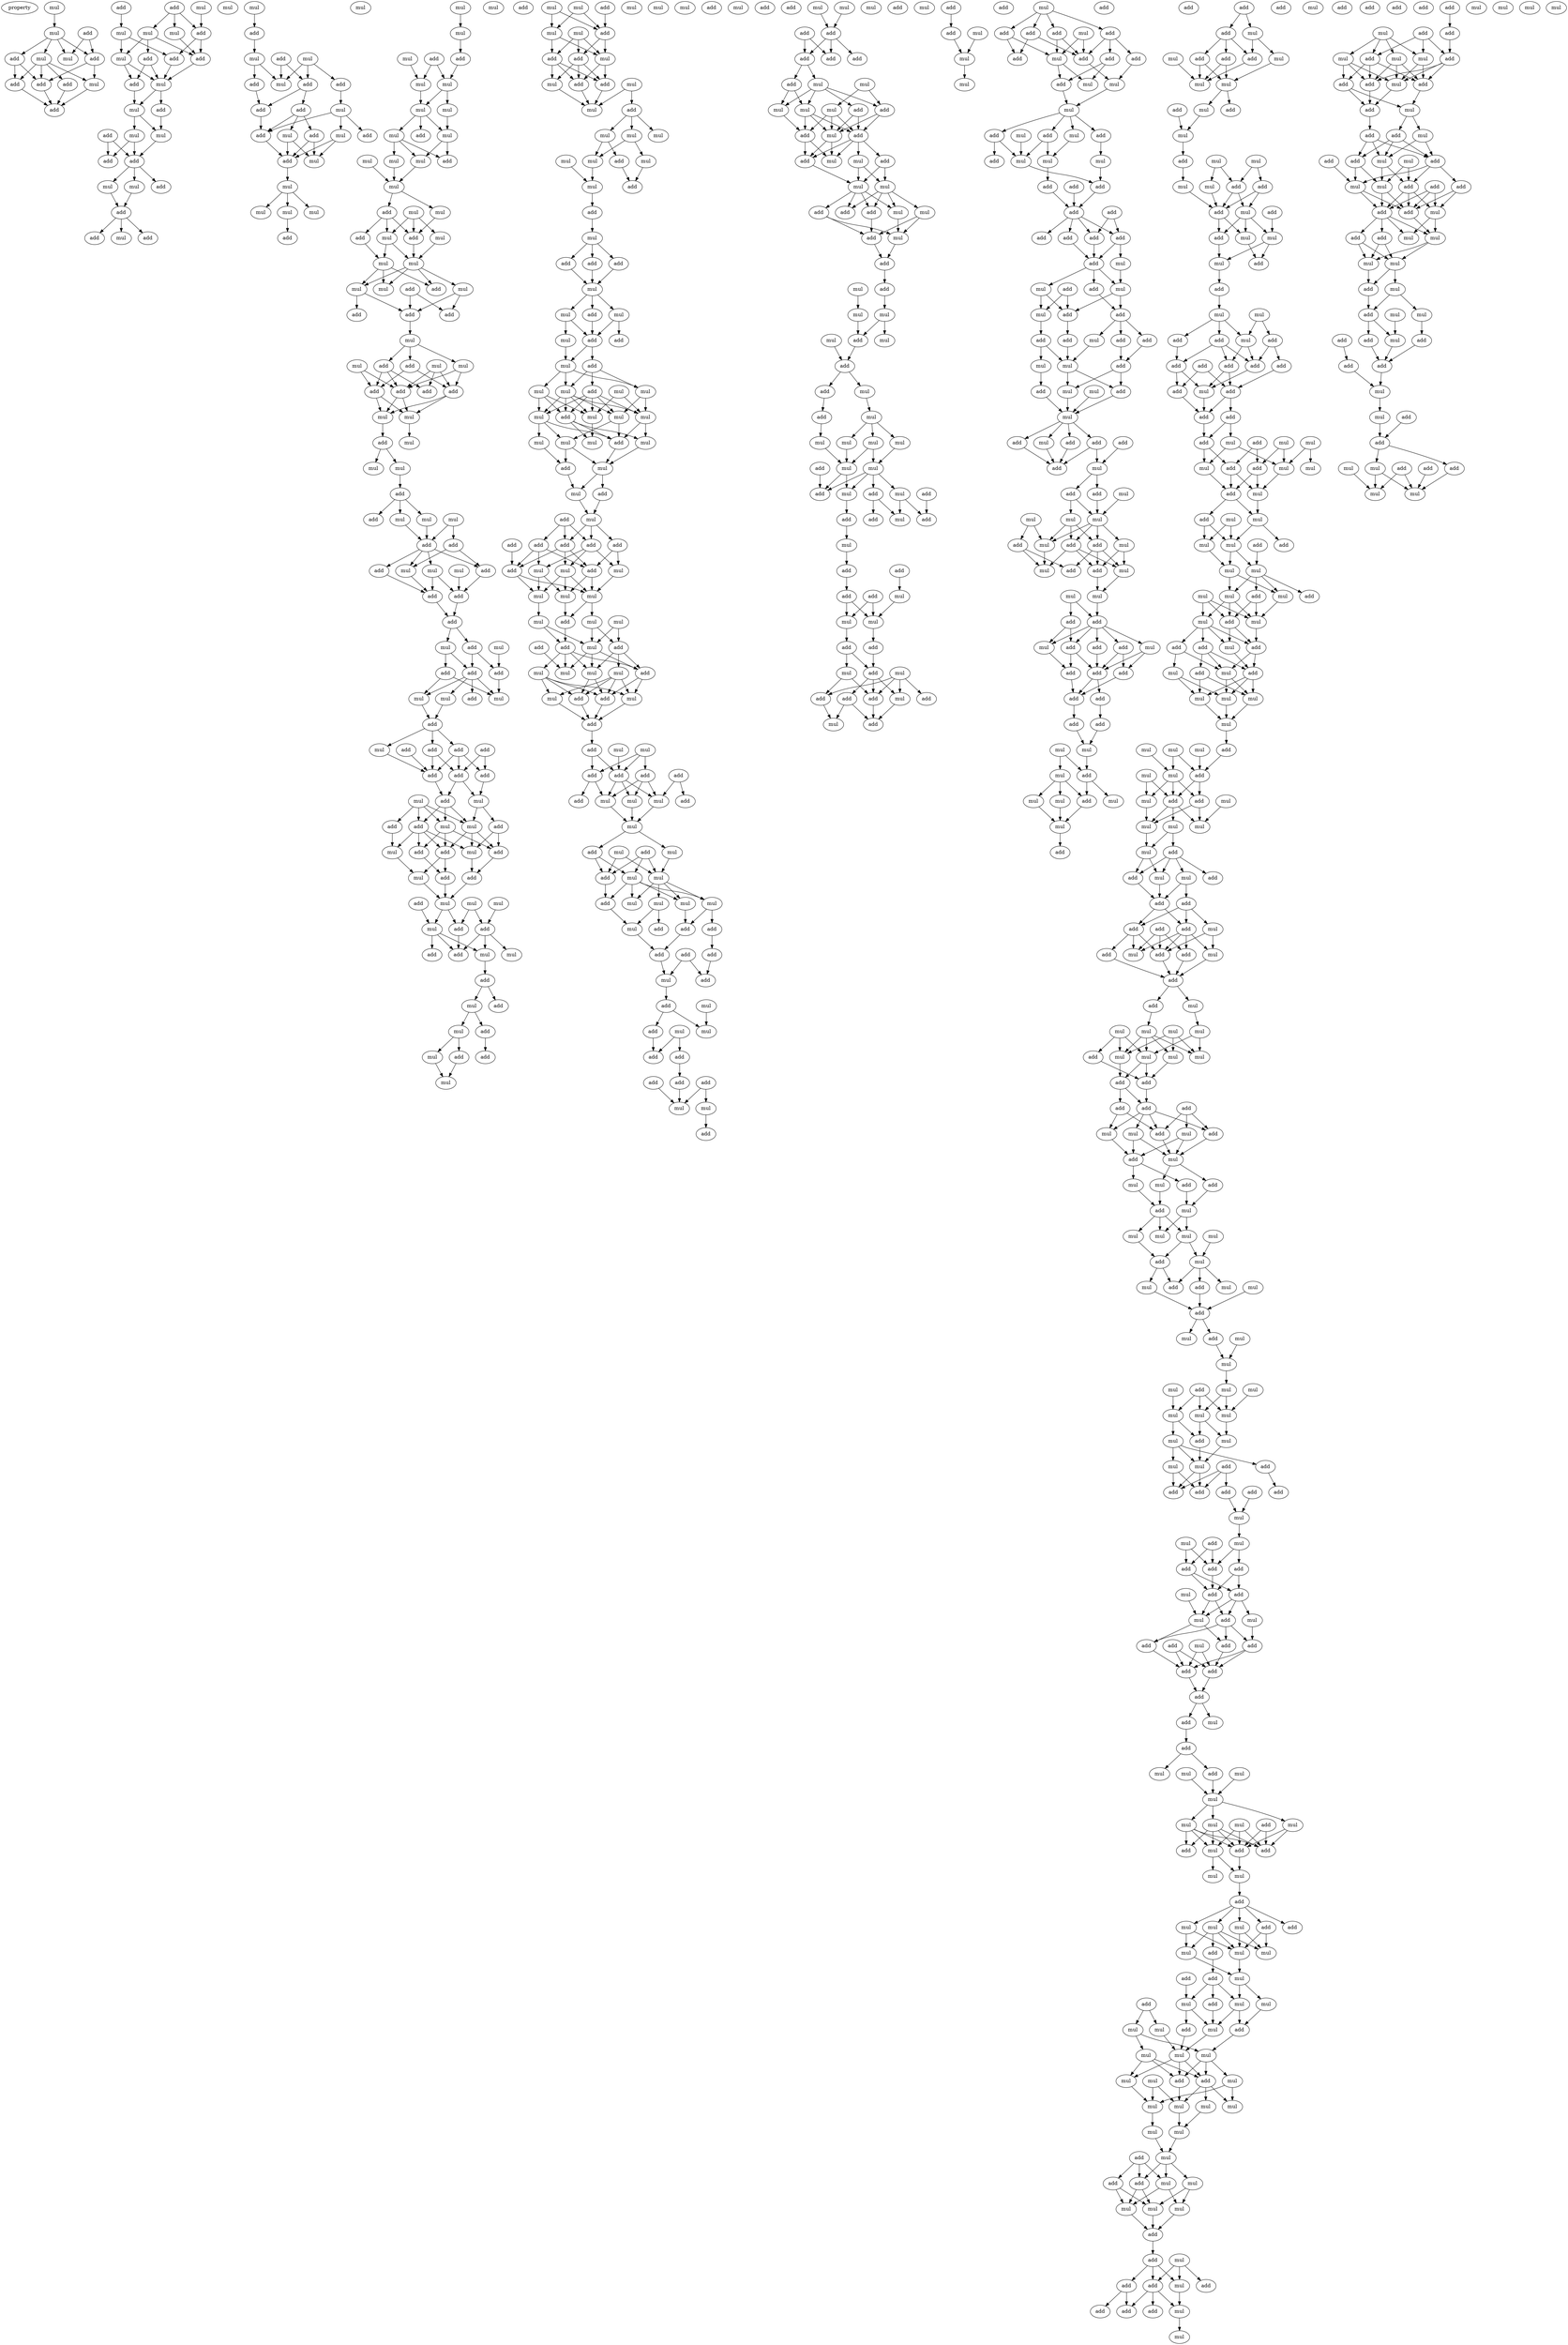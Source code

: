 digraph {
    node [fontcolor=black]
    property [mul=2,lf=1.0]
    0 [ label = mul ];
    1 [ label = mul ];
    2 [ label = add ];
    3 [ label = add ];
    4 [ label = mul ];
    5 [ label = mul ];
    6 [ label = add ];
    7 [ label = add ];
    8 [ label = mul ];
    9 [ label = add ];
    10 [ label = add ];
    11 [ label = add ];
    12 [ label = add ];
    13 [ label = mul ];
    14 [ label = add ];
    15 [ label = mul ];
    16 [ label = mul ];
    17 [ label = mul ];
    18 [ label = mul ];
    19 [ label = add ];
    20 [ label = mul ];
    21 [ label = add ];
    22 [ label = add ];
    23 [ label = add ];
    24 [ label = add ];
    25 [ label = mul ];
    26 [ label = mul ];
    27 [ label = add ];
    28 [ label = mul ];
    29 [ label = add ];
    30 [ label = mul ];
    31 [ label = add ];
    32 [ label = add ];
    33 [ label = mul ];
    34 [ label = mul ];
    35 [ label = add ];
    36 [ label = add ];
    37 [ label = add ];
    38 [ label = mul ];
    39 [ label = mul ];
    40 [ label = mul ];
    41 [ label = add ];
    42 [ label = add ];
    43 [ label = add ];
    44 [ label = mul ];
    45 [ label = mul ];
    46 [ label = add ];
    47 [ label = add ];
    48 [ label = mul ];
    49 [ label = add ];
    50 [ label = mul ];
    51 [ label = add ];
    52 [ label = add ];
    53 [ label = add ];
    54 [ label = mul ];
    55 [ label = add ];
    56 [ label = add ];
    57 [ label = mul ];
    58 [ label = mul ];
    59 [ label = add ];
    60 [ label = mul ];
    61 [ label = mul ];
    62 [ label = mul ];
    63 [ label = mul ];
    64 [ label = mul ];
    65 [ label = mul ];
    66 [ label = add ];
    67 [ label = add ];
    68 [ label = mul ];
    69 [ label = add ];
    70 [ label = mul ];
    71 [ label = mul ];
    72 [ label = mul ];
    73 [ label = mul ];
    74 [ label = mul ];
    75 [ label = mul ];
    76 [ label = add ];
    77 [ label = mul ];
    78 [ label = add ];
    79 [ label = mul ];
    80 [ label = mul ];
    81 [ label = mul ];
    82 [ label = mul ];
    83 [ label = mul ];
    84 [ label = mul ];
    85 [ label = add ];
    86 [ label = mul ];
    87 [ label = add ];
    88 [ label = add ];
    89 [ label = mul ];
    90 [ label = mul ];
    91 [ label = mul ];
    92 [ label = add ];
    93 [ label = add ];
    94 [ label = mul ];
    95 [ label = mul ];
    96 [ label = mul ];
    97 [ label = add ];
    98 [ label = add ];
    99 [ label = add ];
    100 [ label = mul ];
    101 [ label = mul ];
    102 [ label = add ];
    103 [ label = mul ];
    104 [ label = mul ];
    105 [ label = add ];
    106 [ label = add ];
    107 [ label = add ];
    108 [ label = add ];
    109 [ label = add ];
    110 [ label = mul ];
    111 [ label = mul ];
    112 [ label = add ];
    113 [ label = mul ];
    114 [ label = mul ];
    115 [ label = mul ];
    116 [ label = add ];
    117 [ label = add ];
    118 [ label = mul ];
    119 [ label = mul ];
    120 [ label = mul ];
    121 [ label = add ];
    122 [ label = add ];
    123 [ label = add ];
    124 [ label = add ];
    125 [ label = mul ];
    126 [ label = mul ];
    127 [ label = mul ];
    128 [ label = add ];
    129 [ label = add ];
    130 [ label = add ];
    131 [ label = mul ];
    132 [ label = mul ];
    133 [ label = add ];
    134 [ label = add ];
    135 [ label = add ];
    136 [ label = add ];
    137 [ label = add ];
    138 [ label = mul ];
    139 [ label = mul ];
    140 [ label = mul ];
    141 [ label = add ];
    142 [ label = add ];
    143 [ label = mul ];
    144 [ label = add ];
    145 [ label = add ];
    146 [ label = add ];
    147 [ label = add ];
    148 [ label = add ];
    149 [ label = add ];
    150 [ label = mul ];
    151 [ label = mul ];
    152 [ label = add ];
    153 [ label = mul ];
    154 [ label = add ];
    155 [ label = add ];
    156 [ label = add ];
    157 [ label = mul ];
    158 [ label = mul ];
    159 [ label = add ];
    160 [ label = add ];
    161 [ label = add ];
    162 [ label = mul ];
    163 [ label = mul ];
    164 [ label = add ];
    165 [ label = add ];
    166 [ label = add ];
    167 [ label = mul ];
    168 [ label = mul ];
    169 [ label = mul ];
    170 [ label = mul ];
    171 [ label = add ];
    172 [ label = add ];
    173 [ label = mul ];
    174 [ label = add ];
    175 [ label = mul ];
    176 [ label = add ];
    177 [ label = add ];
    178 [ label = mul ];
    179 [ label = add ];
    180 [ label = mul ];
    181 [ label = add ];
    182 [ label = add ];
    183 [ label = add ];
    184 [ label = mul ];
    185 [ label = add ];
    186 [ label = mul ];
    187 [ label = mul ];
    188 [ label = mul ];
    189 [ label = add ];
    190 [ label = mul ];
    191 [ label = add ];
    192 [ label = mul ];
    193 [ label = mul ];
    194 [ label = add ];
    195 [ label = add ];
    196 [ label = mul ];
    197 [ label = mul ];
    198 [ label = add ];
    199 [ label = add ];
    200 [ label = add ];
    201 [ label = mul ];
    202 [ label = mul ];
    203 [ label = mul ];
    204 [ label = mul ];
    205 [ label = mul ];
    206 [ label = mul ];
    207 [ label = add ];
    208 [ label = mul ];
    209 [ label = mul ];
    210 [ label = add ];
    211 [ label = mul ];
    212 [ label = add ];
    213 [ label = mul ];
    214 [ label = add ];
    215 [ label = add ];
    216 [ label = add ];
    217 [ label = mul ];
    218 [ label = add ];
    219 [ label = mul ];
    220 [ label = mul ];
    221 [ label = add ];
    222 [ label = mul ];
    223 [ label = add ];
    224 [ label = mul ];
    225 [ label = add ];
    226 [ label = mul ];
    227 [ label = add ];
    228 [ label = mul ];
    229 [ label = mul ];
    230 [ label = mul ];
    231 [ label = mul ];
    232 [ label = mul ];
    233 [ label = mul ];
    234 [ label = mul ];
    235 [ label = add ];
    236 [ label = mul ];
    237 [ label = mul ];
    238 [ label = mul ];
    239 [ label = add ];
    240 [ label = mul ];
    241 [ label = mul ];
    242 [ label = mul ];
    243 [ label = add ];
    244 [ label = add ];
    245 [ label = mul ];
    246 [ label = mul ];
    247 [ label = mul ];
    248 [ label = add ];
    249 [ label = add ];
    250 [ label = add ];
    251 [ label = add ];
    252 [ label = add ];
    253 [ label = add ];
    254 [ label = mul ];
    255 [ label = add ];
    256 [ label = mul ];
    257 [ label = add ];
    258 [ label = mul ];
    259 [ label = mul ];
    260 [ label = mul ];
    261 [ label = mul ];
    262 [ label = mul ];
    263 [ label = mul ];
    264 [ label = mul ];
    265 [ label = add ];
    266 [ label = add ];
    267 [ label = add ];
    268 [ label = mul ];
    269 [ label = add ];
    270 [ label = mul ];
    271 [ label = mul ];
    272 [ label = mul ];
    273 [ label = mul ];
    274 [ label = add ];
    275 [ label = add ];
    276 [ label = mul ];
    277 [ label = mul ];
    278 [ label = add ];
    279 [ label = add ];
    280 [ label = add ];
    281 [ label = mul ];
    282 [ label = add ];
    283 [ label = mul ];
    284 [ label = add ];
    285 [ label = add ];
    286 [ label = add ];
    287 [ label = add ];
    288 [ label = mul ];
    289 [ label = add ];
    290 [ label = add ];
    291 [ label = mul ];
    292 [ label = mul ];
    293 [ label = mul ];
    294 [ label = add ];
    295 [ label = mul ];
    296 [ label = add ];
    297 [ label = mul ];
    298 [ label = mul ];
    299 [ label = add ];
    300 [ label = mul ];
    301 [ label = mul ];
    302 [ label = mul ];
    303 [ label = mul ];
    304 [ label = add ];
    305 [ label = mul ];
    306 [ label = add ];
    307 [ label = add ];
    308 [ label = add ];
    309 [ label = mul ];
    310 [ label = add ];
    311 [ label = add ];
    312 [ label = add ];
    313 [ label = add ];
    314 [ label = mul ];
    315 [ label = add ];
    316 [ label = mul ];
    317 [ label = mul ];
    318 [ label = add ];
    319 [ label = add ];
    320 [ label = mul ];
    321 [ label = mul ];
    322 [ label = add ];
    323 [ label = add ];
    324 [ label = add ];
    325 [ label = add ];
    326 [ label = add ];
    327 [ label = mul ];
    328 [ label = mul ];
    329 [ label = add ];
    330 [ label = add ];
    331 [ label = mul ];
    332 [ label = mul ];
    333 [ label = add ];
    334 [ label = add ];
    335 [ label = add ];
    336 [ label = add ];
    337 [ label = add ];
    338 [ label = mul ];
    339 [ label = add ];
    340 [ label = mul ];
    341 [ label = mul ];
    342 [ label = add ];
    343 [ label = add ];
    344 [ label = mul ];
    345 [ label = mul ];
    346 [ label = add ];
    347 [ label = add ];
    348 [ label = mul ];
    349 [ label = mul ];
    350 [ label = add ];
    351 [ label = add ];
    352 [ label = mul ];
    353 [ label = mul ];
    354 [ label = mul ];
    355 [ label = add ];
    356 [ label = add ];
    357 [ label = mul ];
    358 [ label = add ];
    359 [ label = mul ];
    360 [ label = add ];
    361 [ label = mul ];
    362 [ label = add ];
    363 [ label = mul ];
    364 [ label = add ];
    365 [ label = mul ];
    366 [ label = mul ];
    367 [ label = mul ];
    368 [ label = add ];
    369 [ label = mul ];
    370 [ label = mul ];
    371 [ label = add ];
    372 [ label = mul ];
    373 [ label = add ];
    374 [ label = add ];
    375 [ label = mul ];
    376 [ label = add ];
    377 [ label = mul ];
    378 [ label = mul ];
    379 [ label = mul ];
    380 [ label = mul ];
    381 [ label = mul ];
    382 [ label = add ];
    383 [ label = mul ];
    384 [ label = add ];
    385 [ label = mul ];
    386 [ label = add ];
    387 [ label = mul ];
    388 [ label = add ];
    389 [ label = mul ];
    390 [ label = add ];
    391 [ label = add ];
    392 [ label = add ];
    393 [ label = mul ];
    394 [ label = add ];
    395 [ label = add ];
    396 [ label = add ];
    397 [ label = add ];
    398 [ label = mul ];
    399 [ label = mul ];
    400 [ label = mul ];
    401 [ label = mul ];
    402 [ label = add ];
    403 [ label = add ];
    404 [ label = mul ];
    405 [ label = mul ];
    406 [ label = add ];
    407 [ label = add ];
    408 [ label = mul ];
    409 [ label = add ];
    410 [ label = add ];
    411 [ label = add ];
    412 [ label = mul ];
    413 [ label = add ];
    414 [ label = add ];
    415 [ label = mul ];
    416 [ label = add ];
    417 [ label = add ];
    418 [ label = mul ];
    419 [ label = mul ];
    420 [ label = mul ];
    421 [ label = add ];
    422 [ label = add ];
    423 [ label = add ];
    424 [ label = add ];
    425 [ label = mul ];
    426 [ label = add ];
    427 [ label = add ];
    428 [ label = add ];
    429 [ label = mul ];
    430 [ label = add ];
    431 [ label = mul ];
    432 [ label = add ];
    433 [ label = mul ];
    434 [ label = mul ];
    435 [ label = mul ];
    436 [ label = add ];
    437 [ label = add ];
    438 [ label = mul ];
    439 [ label = add ];
    440 [ label = mul ];
    441 [ label = mul ];
    442 [ label = mul ];
    443 [ label = add ];
    444 [ label = add ];
    445 [ label = add ];
    446 [ label = add ];
    447 [ label = add ];
    448 [ label = add ];
    449 [ label = add ];
    450 [ label = add ];
    451 [ label = add ];
    452 [ label = add ];
    453 [ label = add ];
    454 [ label = add ];
    455 [ label = mul ];
    456 [ label = mul ];
    457 [ label = add ];
    458 [ label = mul ];
    459 [ label = add ];
    460 [ label = add ];
    461 [ label = add ];
    462 [ label = mul ];
    463 [ label = add ];
    464 [ label = mul ];
    465 [ label = add ];
    466 [ label = add ];
    467 [ label = add ];
    468 [ label = add ];
    469 [ label = mul ];
    470 [ label = mul ];
    471 [ label = add ];
    472 [ label = add ];
    473 [ label = mul ];
    474 [ label = mul ];
    475 [ label = mul ];
    476 [ label = add ];
    477 [ label = add ];
    478 [ label = mul ];
    479 [ label = add ];
    480 [ label = add ];
    481 [ label = add ];
    482 [ label = mul ];
    483 [ label = mul ];
    484 [ label = add ];
    485 [ label = add ];
    486 [ label = mul ];
    487 [ label = mul ];
    488 [ label = mul ];
    489 [ label = mul ];
    490 [ label = add ];
    491 [ label = add ];
    492 [ label = mul ];
    493 [ label = add ];
    494 [ label = add ];
    495 [ label = add ];
    496 [ label = mul ];
    497 [ label = mul ];
    498 [ label = mul ];
    499 [ label = mul ];
    500 [ label = add ];
    501 [ label = add ];
    502 [ label = mul ];
    503 [ label = add ];
    504 [ label = add ];
    505 [ label = add ];
    506 [ label = mul ];
    507 [ label = add ];
    508 [ label = add ];
    509 [ label = add ];
    510 [ label = add ];
    511 [ label = add ];
    512 [ label = add ];
    513 [ label = add ];
    514 [ label = add ];
    515 [ label = mul ];
    516 [ label = mul ];
    517 [ label = mul ];
    518 [ label = add ];
    519 [ label = add ];
    520 [ label = mul ];
    521 [ label = mul ];
    522 [ label = mul ];
    523 [ label = mul ];
    524 [ label = add ];
    525 [ label = add ];
    526 [ label = mul ];
    527 [ label = add ];
    528 [ label = add ];
    529 [ label = mul ];
    530 [ label = add ];
    531 [ label = add ];
    532 [ label = mul ];
    533 [ label = mul ];
    534 [ label = mul ];
    535 [ label = add ];
    536 [ label = add ];
    537 [ label = mul ];
    538 [ label = mul ];
    539 [ label = add ];
    540 [ label = mul ];
    541 [ label = mul ];
    542 [ label = mul ];
    543 [ label = mul ];
    544 [ label = add ];
    545 [ label = add ];
    546 [ label = add ];
    547 [ label = add ];
    548 [ label = mul ];
    549 [ label = mul ];
    550 [ label = mul ];
    551 [ label = add ];
    552 [ label = mul ];
    553 [ label = add ];
    554 [ label = add ];
    555 [ label = mul ];
    556 [ label = mul ];
    557 [ label = mul ];
    558 [ label = add ];
    559 [ label = add ];
    560 [ label = add ];
    561 [ label = add ];
    562 [ label = add ];
    563 [ label = add ];
    564 [ label = add ];
    565 [ label = add ];
    566 [ label = mul ];
    567 [ label = add ];
    568 [ label = add ];
    569 [ label = add ];
    570 [ label = add ];
    571 [ label = add ];
    572 [ label = mul ];
    573 [ label = mul ];
    574 [ label = mul ];
    575 [ label = add ];
    576 [ label = mul ];
    577 [ label = add ];
    578 [ label = mul ];
    579 [ label = mul ];
    580 [ label = add ];
    581 [ label = add ];
    582 [ label = mul ];
    583 [ label = mul ];
    584 [ label = add ];
    585 [ label = mul ];
    586 [ label = mul ];
    587 [ label = add ];
    588 [ label = mul ];
    589 [ label = add ];
    590 [ label = mul ];
    591 [ label = mul ];
    592 [ label = mul ];
    593 [ label = mul ];
    594 [ label = add ];
    595 [ label = mul ];
    596 [ label = add ];
    597 [ label = mul ];
    598 [ label = mul ];
    599 [ label = add ];
    600 [ label = add ];
    601 [ label = mul ];
    602 [ label = add ];
    603 [ label = add ];
    604 [ label = add ];
    605 [ label = mul ];
    606 [ label = mul ];
    607 [ label = add ];
    608 [ label = mul ];
    609 [ label = mul ];
    610 [ label = mul ];
    611 [ label = mul ];
    612 [ label = mul ];
    613 [ label = mul ];
    614 [ label = mul ];
    615 [ label = add ];
    616 [ label = mul ];
    617 [ label = add ];
    618 [ label = mul ];
    619 [ label = mul ];
    620 [ label = add ];
    621 [ label = mul ];
    622 [ label = add ];
    623 [ label = mul ];
    624 [ label = mul ];
    625 [ label = mul ];
    626 [ label = add ];
    627 [ label = mul ];
    628 [ label = add ];
    629 [ label = mul ];
    630 [ label = add ];
    631 [ label = add ];
    632 [ label = mul ];
    633 [ label = add ];
    634 [ label = add ];
    635 [ label = add ];
    636 [ label = add ];
    637 [ label = add ];
    638 [ label = mul ];
    639 [ label = add ];
    640 [ label = add ];
    641 [ label = mul ];
    642 [ label = mul ];
    643 [ label = add ];
    644 [ label = add ];
    645 [ label = add ];
    646 [ label = mul ];
    647 [ label = mul ];
    648 [ label = mul ];
    649 [ label = mul ];
    650 [ label = mul ];
    651 [ label = mul ];
    652 [ label = mul ];
    653 [ label = add ];
    654 [ label = mul ];
    655 [ label = mul ];
    656 [ label = add ];
    657 [ label = add ];
    658 [ label = add ];
    659 [ label = add ];
    660 [ label = add ];
    661 [ label = add ];
    662 [ label = mul ];
    663 [ label = add ];
    664 [ label = mul ];
    665 [ label = mul ];
    666 [ label = mul ];
    667 [ label = add ];
    668 [ label = add ];
    669 [ label = mul ];
    670 [ label = add ];
    671 [ label = mul ];
    672 [ label = mul ];
    673 [ label = add ];
    674 [ label = mul ];
    675 [ label = mul ];
    676 [ label = mul ];
    677 [ label = mul ];
    678 [ label = mul ];
    679 [ label = mul ];
    680 [ label = add ];
    681 [ label = mul ];
    682 [ label = mul ];
    683 [ label = mul ];
    684 [ label = add ];
    685 [ label = add ];
    686 [ label = add ];
    687 [ label = add ];
    688 [ label = add ];
    689 [ label = add ];
    690 [ label = mul ];
    691 [ label = mul ];
    692 [ label = mul ];
    693 [ label = mul ];
    694 [ label = mul ];
    695 [ label = add ];
    696 [ label = mul ];
    697 [ label = mul ];
    698 [ label = mul ];
    699 [ label = mul ];
    700 [ label = mul ];
    701 [ label = mul ];
    702 [ label = add ];
    703 [ label = mul ];
    704 [ label = mul ];
    705 [ label = add ];
    706 [ label = add ];
    707 [ label = add ];
    708 [ label = add ];
    709 [ label = add ];
    710 [ label = add ];
    711 [ label = add ];
    712 [ label = mul ];
    713 [ label = mul ];
    714 [ label = mul ];
    715 [ label = add ];
    716 [ label = add ];
    717 [ label = add ];
    718 [ label = add ];
    719 [ label = add ];
    720 [ label = add ];
    721 [ label = mul ];
    722 [ label = mul ];
    723 [ label = mul ];
    724 [ label = add ];
    725 [ label = add ];
    726 [ label = add ];
    727 [ label = mul ];
    728 [ label = add ];
    729 [ label = add ];
    730 [ label = add ];
    731 [ label = add ];
    732 [ label = add ];
    733 [ label = add ];
    734 [ label = mul ];
    735 [ label = add ];
    736 [ label = add ];
    737 [ label = mul ];
    738 [ label = mul ];
    739 [ label = mul ];
    740 [ label = add ];
    741 [ label = mul ];
    742 [ label = mul ];
    743 [ label = mul ];
    744 [ label = add ];
    745 [ label = mul ];
    746 [ label = mul ];
    747 [ label = add ];
    748 [ label = mul ];
    749 [ label = add ];
    750 [ label = add ];
    751 [ label = mul ];
    752 [ label = mul ];
    753 [ label = add ];
    754 [ label = mul ];
    755 [ label = add ];
    756 [ label = mul ];
    757 [ label = add ];
    758 [ label = mul ];
    759 [ label = add ];
    760 [ label = mul ];
    761 [ label = mul ];
    762 [ label = mul ];
    763 [ label = add ];
    764 [ label = add ];
    765 [ label = mul ];
    766 [ label = mul ];
    767 [ label = add ];
    768 [ label = mul ];
    769 [ label = add ];
    770 [ label = mul ];
    771 [ label = mul ];
    772 [ label = add ];
    773 [ label = mul ];
    774 [ label = mul ];
    775 [ label = add ];
    776 [ label = mul ];
    777 [ label = mul ];
    778 [ label = mul ];
    779 [ label = add ];
    780 [ label = mul ];
    781 [ label = mul ];
    782 [ label = mul ];
    783 [ label = add ];
    784 [ label = mul ];
    785 [ label = mul ];
    786 [ label = mul ];
    787 [ label = mul ];
    788 [ label = mul ];
    789 [ label = mul ];
    790 [ label = mul ];
    791 [ label = add ];
    792 [ label = mul ];
    793 [ label = mul ];
    794 [ label = add ];
    795 [ label = add ];
    796 [ label = mul ];
    797 [ label = mul ];
    798 [ label = mul ];
    799 [ label = add ];
    800 [ label = add ];
    801 [ label = mul ];
    802 [ label = mul ];
    803 [ label = add ];
    804 [ label = add ];
    805 [ label = add ];
    806 [ label = add ];
    807 [ label = add ];
    808 [ label = mul ];
    809 [ label = add ];
    810 [ label = add ];
    811 [ label = mul ];
    812 [ label = add ];
    813 [ label = add ];
    814 [ label = add ];
    815 [ label = mul ];
    816 [ label = mul ];
    817 [ label = add ];
    818 [ label = mul ];
    819 [ label = add ];
    820 [ label = mul ];
    821 [ label = mul ];
    822 [ label = add ];
    823 [ label = add ];
    824 [ label = add ];
    825 [ label = mul ];
    826 [ label = add ];
    827 [ label = add ];
    828 [ label = add ];
    829 [ label = mul ];
    830 [ label = add ];
    831 [ label = add ];
    832 [ label = mul ];
    833 [ label = add ];
    834 [ label = mul ];
    835 [ label = add ];
    836 [ label = add ];
    837 [ label = add ];
    838 [ label = mul ];
    839 [ label = mul ];
    840 [ label = add ];
    841 [ label = mul ];
    842 [ label = add ];
    843 [ label = mul ];
    844 [ label = add ];
    845 [ label = add ];
    846 [ label = mul ];
    847 [ label = mul ];
    848 [ label = mul ];
    849 [ label = mul ];
    850 [ label = add ];
    851 [ label = mul ];
    852 [ label = mul ];
    853 [ label = mul ];
    854 [ label = add ];
    855 [ label = mul ];
    856 [ label = add ];
    857 [ label = mul ];
    858 [ label = add ];
    859 [ label = add ];
    860 [ label = add ];
    861 [ label = add ];
    862 [ label = mul ];
    863 [ label = mul ];
    864 [ label = add ];
    865 [ label = mul ];
    866 [ label = add ];
    867 [ label = mul ];
    868 [ label = add ];
    869 [ label = add ];
    870 [ label = mul ];
    871 [ label = add ];
    872 [ label = mul ];
    873 [ label = mul ];
    874 [ label = mul ];
    0 -> 1 [ name = 0 ];
    1 -> 3 [ name = 1 ];
    1 -> 4 [ name = 2 ];
    1 -> 5 [ name = 3 ];
    1 -> 6 [ name = 4 ];
    2 -> 3 [ name = 5 ];
    2 -> 4 [ name = 6 ];
    3 -> 7 [ name = 7 ];
    3 -> 8 [ name = 8 ];
    5 -> 7 [ name = 9 ];
    5 -> 8 [ name = 10 ];
    5 -> 9 [ name = 11 ];
    5 -> 10 [ name = 12 ];
    6 -> 7 [ name = 13 ];
    6 -> 9 [ name = 14 ];
    7 -> 11 [ name = 15 ];
    8 -> 11 [ name = 16 ];
    9 -> 11 [ name = 17 ];
    10 -> 11 [ name = 18 ];
    12 -> 18 [ name = 19 ];
    13 -> 19 [ name = 20 ];
    14 -> 16 [ name = 21 ];
    14 -> 17 [ name = 22 ];
    14 -> 19 [ name = 23 ];
    16 -> 22 [ name = 24 ];
    17 -> 20 [ name = 25 ];
    17 -> 22 [ name = 26 ];
    17 -> 23 [ name = 27 ];
    18 -> 20 [ name = 28 ];
    18 -> 21 [ name = 29 ];
    19 -> 21 [ name = 30 ];
    19 -> 22 [ name = 31 ];
    20 -> 24 [ name = 32 ];
    20 -> 25 [ name = 33 ];
    21 -> 25 [ name = 34 ];
    22 -> 25 [ name = 35 ];
    23 -> 24 [ name = 36 ];
    23 -> 25 [ name = 37 ];
    24 -> 26 [ name = 38 ];
    25 -> 26 [ name = 39 ];
    25 -> 27 [ name = 40 ];
    26 -> 28 [ name = 41 ];
    26 -> 30 [ name = 42 ];
    27 -> 30 [ name = 43 ];
    28 -> 31 [ name = 44 ];
    28 -> 32 [ name = 45 ];
    29 -> 31 [ name = 46 ];
    29 -> 32 [ name = 47 ];
    30 -> 32 [ name = 48 ];
    32 -> 33 [ name = 49 ];
    32 -> 34 [ name = 50 ];
    32 -> 35 [ name = 51 ];
    33 -> 36 [ name = 52 ];
    34 -> 36 [ name = 53 ];
    36 -> 37 [ name = 54 ];
    36 -> 39 [ name = 55 ];
    36 -> 41 [ name = 56 ];
    38 -> 42 [ name = 57 ];
    42 -> 45 [ name = 58 ];
    43 -> 47 [ name = 59 ];
    43 -> 48 [ name = 60 ];
    44 -> 46 [ name = 61 ];
    44 -> 47 [ name = 62 ];
    44 -> 48 [ name = 63 ];
    45 -> 48 [ name = 64 ];
    45 -> 49 [ name = 65 ];
    46 -> 50 [ name = 66 ];
    47 -> 51 [ name = 67 ];
    47 -> 52 [ name = 68 ];
    49 -> 52 [ name = 69 ];
    50 -> 54 [ name = 70 ];
    50 -> 55 [ name = 71 ];
    50 -> 56 [ name = 72 ];
    51 -> 53 [ name = 73 ];
    51 -> 55 [ name = 74 ];
    51 -> 57 [ name = 75 ];
    52 -> 55 [ name = 76 ];
    53 -> 58 [ name = 77 ];
    53 -> 59 [ name = 78 ];
    54 -> 58 [ name = 79 ];
    54 -> 59 [ name = 80 ];
    55 -> 59 [ name = 81 ];
    57 -> 58 [ name = 82 ];
    57 -> 59 [ name = 83 ];
    59 -> 60 [ name = 84 ];
    60 -> 62 [ name = 85 ];
    60 -> 63 [ name = 86 ];
    60 -> 64 [ name = 87 ];
    61 -> 65 [ name = 88 ];
    63 -> 66 [ name = 89 ];
    65 -> 67 [ name = 90 ];
    67 -> 70 [ name = 91 ];
    68 -> 71 [ name = 92 ];
    69 -> 70 [ name = 93 ];
    69 -> 71 [ name = 94 ];
    70 -> 72 [ name = 95 ];
    70 -> 73 [ name = 96 ];
    71 -> 73 [ name = 97 ];
    72 -> 74 [ name = 98 ];
    73 -> 74 [ name = 99 ];
    73 -> 75 [ name = 100 ];
    73 -> 76 [ name = 101 ];
    74 -> 78 [ name = 102 ];
    74 -> 79 [ name = 103 ];
    75 -> 77 [ name = 104 ];
    75 -> 78 [ name = 105 ];
    75 -> 79 [ name = 106 ];
    77 -> 82 [ name = 107 ];
    79 -> 82 [ name = 108 ];
    81 -> 82 [ name = 109 ];
    82 -> 84 [ name = 110 ];
    82 -> 85 [ name = 111 ];
    83 -> 86 [ name = 112 ];
    83 -> 88 [ name = 113 ];
    83 -> 89 [ name = 114 ];
    84 -> 88 [ name = 115 ];
    85 -> 86 [ name = 116 ];
    85 -> 87 [ name = 117 ];
    85 -> 88 [ name = 118 ];
    86 -> 90 [ name = 119 ];
    86 -> 91 [ name = 120 ];
    87 -> 91 [ name = 121 ];
    88 -> 90 [ name = 122 ];
    89 -> 90 [ name = 123 ];
    90 -> 92 [ name = 124 ];
    90 -> 94 [ name = 125 ];
    90 -> 95 [ name = 126 ];
    90 -> 96 [ name = 127 ];
    91 -> 92 [ name = 128 ];
    91 -> 95 [ name = 129 ];
    91 -> 96 [ name = 130 ];
    93 -> 97 [ name = 131 ];
    93 -> 98 [ name = 132 ];
    94 -> 97 [ name = 133 ];
    94 -> 98 [ name = 134 ];
    95 -> 98 [ name = 135 ];
    95 -> 99 [ name = 136 ];
    98 -> 100 [ name = 137 ];
    100 -> 102 [ name = 138 ];
    100 -> 103 [ name = 139 ];
    100 -> 105 [ name = 140 ];
    101 -> 107 [ name = 141 ];
    101 -> 108 [ name = 142 ];
    102 -> 106 [ name = 143 ];
    102 -> 108 [ name = 144 ];
    103 -> 106 [ name = 145 ];
    103 -> 107 [ name = 146 ];
    104 -> 106 [ name = 147 ];
    104 -> 107 [ name = 148 ];
    104 -> 109 [ name = 149 ];
    105 -> 107 [ name = 150 ];
    105 -> 108 [ name = 151 ];
    105 -> 109 [ name = 152 ];
    106 -> 110 [ name = 153 ];
    106 -> 111 [ name = 154 ];
    107 -> 110 [ name = 155 ];
    107 -> 111 [ name = 156 ];
    108 -> 110 [ name = 157 ];
    108 -> 111 [ name = 158 ];
    110 -> 112 [ name = 159 ];
    111 -> 113 [ name = 160 ];
    112 -> 114 [ name = 161 ];
    112 -> 115 [ name = 162 ];
    115 -> 116 [ name = 163 ];
    116 -> 117 [ name = 164 ];
    116 -> 118 [ name = 165 ];
    116 -> 119 [ name = 166 ];
    118 -> 121 [ name = 167 ];
    119 -> 121 [ name = 168 ];
    120 -> 121 [ name = 169 ];
    120 -> 122 [ name = 170 ];
    121 -> 123 [ name = 171 ];
    121 -> 124 [ name = 172 ];
    121 -> 126 [ name = 173 ];
    121 -> 127 [ name = 174 ];
    122 -> 123 [ name = 175 ];
    122 -> 126 [ name = 176 ];
    123 -> 129 [ name = 177 ];
    124 -> 128 [ name = 178 ];
    125 -> 129 [ name = 179 ];
    126 -> 128 [ name = 180 ];
    127 -> 128 [ name = 181 ];
    127 -> 129 [ name = 182 ];
    128 -> 130 [ name = 183 ];
    129 -> 130 [ name = 184 ];
    130 -> 132 [ name = 185 ];
    130 -> 133 [ name = 186 ];
    131 -> 135 [ name = 187 ];
    132 -> 134 [ name = 188 ];
    132 -> 136 [ name = 189 ];
    133 -> 135 [ name = 190 ];
    133 -> 136 [ name = 191 ];
    134 -> 139 [ name = 192 ];
    134 -> 140 [ name = 193 ];
    135 -> 139 [ name = 194 ];
    136 -> 137 [ name = 195 ];
    136 -> 138 [ name = 196 ];
    136 -> 139 [ name = 197 ];
    136 -> 140 [ name = 198 ];
    138 -> 141 [ name = 199 ];
    140 -> 141 [ name = 200 ];
    141 -> 143 [ name = 201 ];
    141 -> 144 [ name = 202 ];
    141 -> 146 [ name = 203 ];
    142 -> 148 [ name = 204 ];
    142 -> 149 [ name = 205 ];
    143 -> 147 [ name = 206 ];
    144 -> 147 [ name = 207 ];
    144 -> 148 [ name = 208 ];
    144 -> 149 [ name = 209 ];
    145 -> 147 [ name = 210 ];
    146 -> 147 [ name = 211 ];
    146 -> 149 [ name = 212 ];
    147 -> 152 [ name = 213 ];
    148 -> 150 [ name = 214 ];
    149 -> 150 [ name = 215 ];
    149 -> 152 [ name = 216 ];
    150 -> 155 [ name = 217 ];
    150 -> 157 [ name = 218 ];
    151 -> 153 [ name = 219 ];
    151 -> 154 [ name = 220 ];
    151 -> 156 [ name = 221 ];
    151 -> 157 [ name = 222 ];
    152 -> 153 [ name = 223 ];
    152 -> 154 [ name = 224 ];
    152 -> 157 [ name = 225 ];
    153 -> 159 [ name = 226 ];
    153 -> 160 [ name = 227 ];
    153 -> 161 [ name = 228 ];
    154 -> 158 [ name = 229 ];
    154 -> 159 [ name = 230 ];
    154 -> 160 [ name = 231 ];
    154 -> 162 [ name = 232 ];
    155 -> 158 [ name = 233 ];
    155 -> 161 [ name = 234 ];
    156 -> 162 [ name = 235 ];
    157 -> 158 [ name = 236 ];
    157 -> 159 [ name = 237 ];
    157 -> 161 [ name = 238 ];
    158 -> 165 [ name = 239 ];
    159 -> 163 [ name = 240 ];
    159 -> 164 [ name = 241 ];
    160 -> 164 [ name = 242 ];
    161 -> 165 [ name = 243 ];
    162 -> 163 [ name = 244 ];
    163 -> 168 [ name = 245 ];
    164 -> 168 [ name = 246 ];
    165 -> 168 [ name = 247 ];
    166 -> 170 [ name = 248 ];
    167 -> 171 [ name = 249 ];
    167 -> 172 [ name = 250 ];
    168 -> 170 [ name = 251 ];
    168 -> 171 [ name = 252 ];
    169 -> 172 [ name = 253 ];
    170 -> 174 [ name = 254 ];
    170 -> 175 [ name = 255 ];
    170 -> 176 [ name = 256 ];
    171 -> 174 [ name = 257 ];
    172 -> 173 [ name = 258 ];
    172 -> 174 [ name = 259 ];
    172 -> 175 [ name = 260 ];
    175 -> 177 [ name = 261 ];
    177 -> 178 [ name = 262 ];
    177 -> 179 [ name = 263 ];
    178 -> 180 [ name = 264 ];
    178 -> 181 [ name = 265 ];
    180 -> 182 [ name = 266 ];
    180 -> 184 [ name = 267 ];
    181 -> 185 [ name = 268 ];
    182 -> 186 [ name = 269 ];
    184 -> 186 [ name = 270 ];
    187 -> 190 [ name = 271 ];
    187 -> 191 [ name = 272 ];
    188 -> 190 [ name = 273 ];
    188 -> 191 [ name = 274 ];
    189 -> 191 [ name = 275 ];
    190 -> 193 [ name = 276 ];
    190 -> 194 [ name = 277 ];
    191 -> 193 [ name = 278 ];
    191 -> 195 [ name = 279 ];
    192 -> 193 [ name = 280 ];
    192 -> 194 [ name = 281 ];
    192 -> 195 [ name = 282 ];
    193 -> 198 [ name = 283 ];
    193 -> 199 [ name = 284 ];
    194 -> 196 [ name = 285 ];
    194 -> 198 [ name = 286 ];
    194 -> 199 [ name = 287 ];
    195 -> 196 [ name = 288 ];
    195 -> 198 [ name = 289 ];
    195 -> 199 [ name = 290 ];
    196 -> 201 [ name = 291 ];
    197 -> 200 [ name = 292 ];
    197 -> 201 [ name = 293 ];
    198 -> 201 [ name = 294 ];
    199 -> 201 [ name = 295 ];
    200 -> 202 [ name = 296 ];
    200 -> 203 [ name = 297 ];
    200 -> 204 [ name = 298 ];
    202 -> 206 [ name = 299 ];
    202 -> 207 [ name = 300 ];
    203 -> 206 [ name = 301 ];
    203 -> 208 [ name = 302 ];
    206 -> 211 [ name = 303 ];
    207 -> 210 [ name = 304 ];
    208 -> 210 [ name = 305 ];
    209 -> 211 [ name = 306 ];
    211 -> 212 [ name = 307 ];
    212 -> 213 [ name = 308 ];
    213 -> 214 [ name = 309 ];
    213 -> 215 [ name = 310 ];
    213 -> 216 [ name = 311 ];
    214 -> 217 [ name = 312 ];
    215 -> 217 [ name = 313 ];
    216 -> 217 [ name = 314 ];
    217 -> 218 [ name = 315 ];
    217 -> 219 [ name = 316 ];
    217 -> 220 [ name = 317 ];
    218 -> 221 [ name = 318 ];
    219 -> 221 [ name = 319 ];
    219 -> 223 [ name = 320 ];
    220 -> 221 [ name = 321 ];
    220 -> 224 [ name = 322 ];
    221 -> 225 [ name = 323 ];
    221 -> 226 [ name = 324 ];
    224 -> 226 [ name = 325 ];
    225 -> 227 [ name = 326 ];
    225 -> 228 [ name = 327 ];
    225 -> 231 [ name = 328 ];
    226 -> 228 [ name = 329 ];
    226 -> 230 [ name = 330 ];
    226 -> 231 [ name = 331 ];
    227 -> 232 [ name = 332 ];
    227 -> 233 [ name = 333 ];
    227 -> 234 [ name = 334 ];
    227 -> 235 [ name = 335 ];
    227 -> 236 [ name = 336 ];
    228 -> 232 [ name = 337 ];
    228 -> 233 [ name = 338 ];
    229 -> 232 [ name = 339 ];
    229 -> 236 [ name = 340 ];
    230 -> 234 [ name = 341 ];
    230 -> 235 [ name = 342 ];
    230 -> 236 [ name = 343 ];
    231 -> 232 [ name = 344 ];
    231 -> 233 [ name = 345 ];
    231 -> 234 [ name = 346 ];
    231 -> 235 [ name = 347 ];
    231 -> 236 [ name = 348 ];
    232 -> 237 [ name = 349 ];
    232 -> 239 [ name = 350 ];
    233 -> 239 [ name = 351 ];
    233 -> 241 [ name = 352 ];
    234 -> 239 [ name = 353 ];
    234 -> 240 [ name = 354 ];
    234 -> 241 [ name = 355 ];
    235 -> 237 [ name = 356 ];
    235 -> 238 [ name = 357 ];
    235 -> 239 [ name = 358 ];
    236 -> 238 [ name = 359 ];
    237 -> 242 [ name = 360 ];
    239 -> 242 [ name = 361 ];
    240 -> 243 [ name = 362 ];
    241 -> 242 [ name = 363 ];
    241 -> 243 [ name = 364 ];
    242 -> 244 [ name = 365 ];
    242 -> 245 [ name = 366 ];
    243 -> 245 [ name = 367 ];
    244 -> 247 [ name = 368 ];
    245 -> 247 [ name = 369 ];
    247 -> 249 [ name = 370 ];
    247 -> 250 [ name = 371 ];
    247 -> 253 [ name = 372 ];
    248 -> 250 [ name = 373 ];
    248 -> 252 [ name = 374 ];
    248 -> 253 [ name = 375 ];
    249 -> 257 [ name = 376 ];
    249 -> 258 [ name = 377 ];
    250 -> 254 [ name = 378 ];
    250 -> 256 [ name = 379 ];
    250 -> 258 [ name = 380 ];
    251 -> 255 [ name = 381 ];
    252 -> 255 [ name = 382 ];
    252 -> 256 [ name = 383 ];
    252 -> 257 [ name = 384 ];
    253 -> 254 [ name = 385 ];
    253 -> 255 [ name = 386 ];
    253 -> 257 [ name = 387 ];
    254 -> 259 [ name = 388 ];
    254 -> 260 [ name = 389 ];
    254 -> 261 [ name = 390 ];
    255 -> 259 [ name = 391 ];
    255 -> 260 [ name = 392 ];
    256 -> 260 [ name = 393 ];
    256 -> 261 [ name = 394 ];
    257 -> 259 [ name = 395 ];
    257 -> 261 [ name = 396 ];
    258 -> 259 [ name = 397 ];
    259 -> 264 [ name = 398 ];
    259 -> 265 [ name = 399 ];
    260 -> 263 [ name = 400 ];
    261 -> 265 [ name = 401 ];
    262 -> 267 [ name = 402 ];
    262 -> 268 [ name = 403 ];
    263 -> 266 [ name = 404 ];
    263 -> 268 [ name = 405 ];
    264 -> 267 [ name = 406 ];
    264 -> 268 [ name = 407 ];
    265 -> 266 [ name = 408 ];
    266 -> 270 [ name = 409 ];
    266 -> 271 [ name = 410 ];
    266 -> 272 [ name = 411 ];
    266 -> 274 [ name = 412 ];
    267 -> 272 [ name = 413 ];
    267 -> 273 [ name = 414 ];
    267 -> 274 [ name = 415 ];
    268 -> 271 [ name = 416 ];
    268 -> 272 [ name = 417 ];
    268 -> 274 [ name = 418 ];
    269 -> 271 [ name = 419 ];
    270 -> 275 [ name = 420 ];
    270 -> 276 [ name = 421 ];
    270 -> 277 [ name = 422 ];
    270 -> 278 [ name = 423 ];
    272 -> 275 [ name = 424 ];
    272 -> 278 [ name = 425 ];
    273 -> 275 [ name = 426 ];
    273 -> 276 [ name = 427 ];
    273 -> 277 [ name = 428 ];
    273 -> 278 [ name = 429 ];
    274 -> 275 [ name = 430 ];
    274 -> 277 [ name = 431 ];
    275 -> 279 [ name = 432 ];
    276 -> 279 [ name = 433 ];
    277 -> 279 [ name = 434 ];
    278 -> 279 [ name = 435 ];
    279 -> 282 [ name = 436 ];
    281 -> 284 [ name = 437 ];
    281 -> 285 [ name = 438 ];
    281 -> 286 [ name = 439 ];
    282 -> 284 [ name = 440 ];
    282 -> 285 [ name = 441 ];
    283 -> 284 [ name = 442 ];
    284 -> 288 [ name = 443 ];
    284 -> 291 [ name = 444 ];
    284 -> 292 [ name = 445 ];
    285 -> 288 [ name = 446 ];
    285 -> 289 [ name = 447 ];
    286 -> 288 [ name = 448 ];
    286 -> 291 [ name = 449 ];
    286 -> 292 [ name = 450 ];
    287 -> 290 [ name = 451 ];
    287 -> 292 [ name = 452 ];
    288 -> 293 [ name = 453 ];
    291 -> 293 [ name = 454 ];
    292 -> 293 [ name = 455 ];
    293 -> 295 [ name = 456 ];
    293 -> 296 [ name = 457 ];
    294 -> 298 [ name = 458 ];
    294 -> 299 [ name = 459 ];
    294 -> 300 [ name = 460 ];
    295 -> 300 [ name = 461 ];
    296 -> 298 [ name = 462 ];
    296 -> 299 [ name = 463 ];
    297 -> 299 [ name = 464 ];
    297 -> 300 [ name = 465 ];
    298 -> 302 [ name = 466 ];
    298 -> 303 [ name = 467 ];
    298 -> 304 [ name = 468 ];
    298 -> 305 [ name = 469 ];
    299 -> 304 [ name = 470 ];
    300 -> 301 [ name = 471 ];
    300 -> 302 [ name = 472 ];
    300 -> 303 [ name = 473 ];
    300 -> 305 [ name = 474 ];
    301 -> 308 [ name = 475 ];
    301 -> 309 [ name = 476 ];
    302 -> 306 [ name = 477 ];
    303 -> 306 [ name = 478 ];
    303 -> 307 [ name = 479 ];
    304 -> 309 [ name = 480 ];
    306 -> 312 [ name = 481 ];
    307 -> 311 [ name = 482 ];
    309 -> 312 [ name = 483 ];
    310 -> 313 [ name = 484 ];
    310 -> 314 [ name = 485 ];
    311 -> 313 [ name = 486 ];
    312 -> 314 [ name = 487 ];
    314 -> 315 [ name = 488 ];
    315 -> 318 [ name = 489 ];
    315 -> 321 [ name = 490 ];
    316 -> 321 [ name = 491 ];
    318 -> 322 [ name = 492 ];
    320 -> 322 [ name = 493 ];
    320 -> 323 [ name = 494 ];
    323 -> 325 [ name = 495 ];
    324 -> 327 [ name = 496 ];
    324 -> 328 [ name = 497 ];
    325 -> 328 [ name = 498 ];
    326 -> 328 [ name = 499 ];
    327 -> 329 [ name = 500 ];
    331 -> 333 [ name = 501 ];
    332 -> 333 [ name = 502 ];
    333 -> 335 [ name = 503 ];
    333 -> 336 [ name = 504 ];
    333 -> 337 [ name = 505 ];
    334 -> 335 [ name = 506 ];
    334 -> 336 [ name = 507 ];
    336 -> 338 [ name = 508 ];
    336 -> 339 [ name = 509 ];
    338 -> 341 [ name = 510 ];
    338 -> 342 [ name = 511 ];
    338 -> 343 [ name = 512 ];
    338 -> 344 [ name = 513 ];
    339 -> 341 [ name = 514 ];
    339 -> 344 [ name = 515 ];
    340 -> 342 [ name = 516 ];
    340 -> 345 [ name = 517 ];
    341 -> 346 [ name = 518 ];
    341 -> 347 [ name = 519 ];
    341 -> 348 [ name = 520 ];
    342 -> 347 [ name = 521 ];
    342 -> 348 [ name = 522 ];
    343 -> 347 [ name = 523 ];
    343 -> 348 [ name = 524 ];
    344 -> 346 [ name = 525 ];
    345 -> 346 [ name = 526 ];
    345 -> 347 [ name = 527 ];
    345 -> 348 [ name = 528 ];
    346 -> 351 [ name = 529 ];
    346 -> 352 [ name = 530 ];
    347 -> 349 [ name = 531 ];
    347 -> 350 [ name = 532 ];
    347 -> 351 [ name = 533 ];
    347 -> 352 [ name = 534 ];
    348 -> 351 [ name = 535 ];
    348 -> 352 [ name = 536 ];
    349 -> 353 [ name = 537 ];
    349 -> 354 [ name = 538 ];
    350 -> 353 [ name = 539 ];
    350 -> 354 [ name = 540 ];
    351 -> 354 [ name = 541 ];
    353 -> 355 [ name = 542 ];
    353 -> 357 [ name = 543 ];
    353 -> 358 [ name = 544 ];
    353 -> 359 [ name = 545 ];
    354 -> 355 [ name = 546 ];
    354 -> 356 [ name = 547 ];
    354 -> 358 [ name = 548 ];
    354 -> 359 [ name = 549 ];
    356 -> 360 [ name = 550 ];
    356 -> 361 [ name = 551 ];
    357 -> 360 [ name = 552 ];
    357 -> 361 [ name = 553 ];
    358 -> 360 [ name = 554 ];
    359 -> 361 [ name = 555 ];
    360 -> 362 [ name = 556 ];
    361 -> 362 [ name = 557 ];
    362 -> 364 [ name = 558 ];
    363 -> 365 [ name = 559 ];
    364 -> 366 [ name = 560 ];
    365 -> 368 [ name = 561 ];
    366 -> 368 [ name = 562 ];
    366 -> 370 [ name = 563 ];
    368 -> 371 [ name = 564 ];
    369 -> 371 [ name = 565 ];
    371 -> 372 [ name = 566 ];
    371 -> 373 [ name = 567 ];
    372 -> 375 [ name = 568 ];
    373 -> 376 [ name = 569 ];
    375 -> 378 [ name = 570 ];
    375 -> 379 [ name = 571 ];
    375 -> 380 [ name = 572 ];
    376 -> 377 [ name = 573 ];
    377 -> 383 [ name = 574 ];
    378 -> 381 [ name = 575 ];
    378 -> 383 [ name = 576 ];
    379 -> 383 [ name = 577 ];
    380 -> 381 [ name = 578 ];
    381 -> 384 [ name = 579 ];
    381 -> 385 [ name = 580 ];
    381 -> 386 [ name = 581 ];
    381 -> 387 [ name = 582 ];
    382 -> 384 [ name = 583 ];
    383 -> 384 [ name = 584 ];
    383 -> 385 [ name = 585 ];
    385 -> 391 [ name = 586 ];
    386 -> 389 [ name = 587 ];
    386 -> 390 [ name = 588 ];
    387 -> 389 [ name = 589 ];
    387 -> 392 [ name = 590 ];
    388 -> 392 [ name = 591 ];
    391 -> 393 [ name = 592 ];
    393 -> 395 [ name = 593 ];
    394 -> 399 [ name = 594 ];
    395 -> 397 [ name = 595 ];
    396 -> 400 [ name = 596 ];
    396 -> 401 [ name = 597 ];
    397 -> 400 [ name = 598 ];
    397 -> 401 [ name = 599 ];
    399 -> 401 [ name = 600 ];
    400 -> 403 [ name = 601 ];
    401 -> 402 [ name = 602 ];
    402 -> 406 [ name = 603 ];
    403 -> 404 [ name = 604 ];
    403 -> 406 [ name = 605 ];
    404 -> 407 [ name = 606 ];
    404 -> 409 [ name = 607 ];
    405 -> 407 [ name = 608 ];
    405 -> 408 [ name = 609 ];
    405 -> 409 [ name = 610 ];
    405 -> 411 [ name = 611 ];
    406 -> 407 [ name = 612 ];
    406 -> 408 [ name = 613 ];
    406 -> 410 [ name = 614 ];
    407 -> 413 [ name = 615 ];
    408 -> 413 [ name = 616 ];
    409 -> 412 [ name = 617 ];
    410 -> 412 [ name = 618 ];
    410 -> 413 [ name = 619 ];
    414 -> 417 [ name = 620 ];
    415 -> 418 [ name = 621 ];
    417 -> 418 [ name = 622 ];
    418 -> 419 [ name = 623 ];
    420 -> 421 [ name = 624 ];
    420 -> 422 [ name = 625 ];
    420 -> 423 [ name = 626 ];
    420 -> 424 [ name = 627 ];
    421 -> 426 [ name = 628 ];
    421 -> 428 [ name = 629 ];
    421 -> 430 [ name = 630 ];
    422 -> 429 [ name = 631 ];
    422 -> 430 [ name = 632 ];
    423 -> 427 [ name = 633 ];
    423 -> 430 [ name = 634 ];
    424 -> 427 [ name = 635 ];
    424 -> 429 [ name = 636 ];
    425 -> 429 [ name = 637 ];
    425 -> 430 [ name = 638 ];
    426 -> 431 [ name = 639 ];
    428 -> 432 [ name = 640 ];
    428 -> 433 [ name = 641 ];
    429 -> 432 [ name = 642 ];
    429 -> 433 [ name = 643 ];
    430 -> 431 [ name = 644 ];
    431 -> 434 [ name = 645 ];
    432 -> 434 [ name = 646 ];
    434 -> 435 [ name = 647 ];
    434 -> 436 [ name = 648 ];
    434 -> 437 [ name = 649 ];
    434 -> 439 [ name = 650 ];
    435 -> 442 [ name = 651 ];
    436 -> 441 [ name = 652 ];
    437 -> 440 [ name = 653 ];
    437 -> 443 [ name = 654 ];
    438 -> 440 [ name = 655 ];
    439 -> 440 [ name = 656 ];
    439 -> 442 [ name = 657 ];
    440 -> 446 [ name = 658 ];
    441 -> 446 [ name = 659 ];
    442 -> 444 [ name = 660 ];
    444 -> 447 [ name = 661 ];
    445 -> 447 [ name = 662 ];
    446 -> 447 [ name = 663 ];
    447 -> 449 [ name = 664 ];
    447 -> 450 [ name = 665 ];
    447 -> 451 [ name = 666 ];
    447 -> 452 [ name = 667 ];
    448 -> 450 [ name = 668 ];
    448 -> 451 [ name = 669 ];
    450 -> 454 [ name = 670 ];
    451 -> 454 [ name = 671 ];
    451 -> 455 [ name = 672 ];
    452 -> 454 [ name = 673 ];
    454 -> 456 [ name = 674 ];
    454 -> 457 [ name = 675 ];
    454 -> 458 [ name = 676 ];
    455 -> 456 [ name = 677 ];
    456 -> 460 [ name = 678 ];
    456 -> 461 [ name = 679 ];
    457 -> 460 [ name = 680 ];
    458 -> 461 [ name = 681 ];
    458 -> 462 [ name = 682 ];
    459 -> 461 [ name = 683 ];
    459 -> 462 [ name = 684 ];
    460 -> 464 [ name = 685 ];
    460 -> 466 [ name = 686 ];
    460 -> 467 [ name = 687 ];
    461 -> 465 [ name = 688 ];
    462 -> 463 [ name = 689 ];
    463 -> 469 [ name = 690 ];
    463 -> 470 [ name = 691 ];
    464 -> 469 [ name = 692 ];
    465 -> 469 [ name = 693 ];
    466 -> 468 [ name = 694 ];
    467 -> 468 [ name = 695 ];
    468 -> 471 [ name = 696 ];
    468 -> 474 [ name = 697 ];
    469 -> 471 [ name = 698 ];
    469 -> 474 [ name = 699 ];
    470 -> 472 [ name = 700 ];
    471 -> 475 [ name = 701 ];
    472 -> 475 [ name = 702 ];
    473 -> 475 [ name = 703 ];
    474 -> 475 [ name = 704 ];
    475 -> 476 [ name = 705 ];
    475 -> 477 [ name = 706 ];
    475 -> 478 [ name = 707 ];
    475 -> 479 [ name = 708 ];
    476 -> 481 [ name = 709 ];
    477 -> 481 [ name = 710 ];
    478 -> 481 [ name = 711 ];
    479 -> 481 [ name = 712 ];
    479 -> 482 [ name = 713 ];
    480 -> 482 [ name = 714 ];
    482 -> 484 [ name = 715 ];
    482 -> 485 [ name = 716 ];
    483 -> 487 [ name = 717 ];
    484 -> 487 [ name = 718 ];
    484 -> 488 [ name = 719 ];
    485 -> 487 [ name = 720 ];
    486 -> 489 [ name = 721 ];
    486 -> 491 [ name = 722 ];
    487 -> 489 [ name = 723 ];
    487 -> 490 [ name = 724 ];
    487 -> 492 [ name = 725 ];
    487 -> 493 [ name = 726 ];
    488 -> 489 [ name = 727 ];
    488 -> 490 [ name = 728 ];
    488 -> 493 [ name = 729 ];
    489 -> 497 [ name = 730 ];
    490 -> 495 [ name = 731 ];
    490 -> 496 [ name = 732 ];
    490 -> 497 [ name = 733 ];
    491 -> 494 [ name = 734 ];
    491 -> 497 [ name = 735 ];
    492 -> 495 [ name = 736 ];
    492 -> 496 [ name = 737 ];
    493 -> 494 [ name = 738 ];
    493 -> 495 [ name = 739 ];
    493 -> 496 [ name = 740 ];
    495 -> 499 [ name = 741 ];
    496 -> 499 [ name = 742 ];
    498 -> 500 [ name = 743 ];
    498 -> 501 [ name = 744 ];
    499 -> 501 [ name = 745 ];
    500 -> 502 [ name = 746 ];
    500 -> 505 [ name = 747 ];
    501 -> 502 [ name = 748 ];
    501 -> 503 [ name = 749 ];
    501 -> 504 [ name = 750 ];
    501 -> 505 [ name = 751 ];
    501 -> 506 [ name = 752 ];
    502 -> 507 [ name = 753 ];
    503 -> 508 [ name = 754 ];
    503 -> 509 [ name = 755 ];
    504 -> 509 [ name = 756 ];
    505 -> 507 [ name = 757 ];
    505 -> 509 [ name = 758 ];
    506 -> 508 [ name = 759 ];
    506 -> 509 [ name = 760 ];
    507 -> 510 [ name = 761 ];
    508 -> 510 [ name = 762 ];
    509 -> 510 [ name = 763 ];
    509 -> 511 [ name = 764 ];
    510 -> 512 [ name = 765 ];
    511 -> 513 [ name = 766 ];
    512 -> 515 [ name = 767 ];
    513 -> 515 [ name = 768 ];
    515 -> 518 [ name = 769 ];
    516 -> 517 [ name = 770 ];
    516 -> 518 [ name = 771 ];
    517 -> 519 [ name = 772 ];
    517 -> 520 [ name = 773 ];
    517 -> 522 [ name = 774 ];
    518 -> 519 [ name = 775 ];
    518 -> 521 [ name = 776 ];
    519 -> 523 [ name = 777 ];
    520 -> 523 [ name = 778 ];
    522 -> 523 [ name = 779 ];
    523 -> 524 [ name = 780 ];
    525 -> 526 [ name = 781 ];
    525 -> 527 [ name = 782 ];
    526 -> 530 [ name = 783 ];
    526 -> 532 [ name = 784 ];
    527 -> 528 [ name = 785 ];
    527 -> 530 [ name = 786 ];
    527 -> 531 [ name = 787 ];
    528 -> 533 [ name = 788 ];
    528 -> 534 [ name = 789 ];
    529 -> 534 [ name = 790 ];
    530 -> 534 [ name = 791 ];
    531 -> 533 [ name = 792 ];
    531 -> 534 [ name = 793 ];
    532 -> 533 [ name = 794 ];
    533 -> 536 [ name = 795 ];
    533 -> 537 [ name = 796 ];
    535 -> 538 [ name = 797 ];
    537 -> 538 [ name = 798 ];
    538 -> 539 [ name = 799 ];
    539 -> 543 [ name = 800 ];
    540 -> 542 [ name = 801 ];
    540 -> 544 [ name = 802 ];
    541 -> 544 [ name = 803 ];
    541 -> 545 [ name = 804 ];
    542 -> 547 [ name = 805 ];
    543 -> 547 [ name = 806 ];
    544 -> 547 [ name = 807 ];
    544 -> 548 [ name = 808 ];
    545 -> 547 [ name = 809 ];
    545 -> 548 [ name = 810 ];
    546 -> 550 [ name = 811 ];
    547 -> 549 [ name = 812 ];
    547 -> 551 [ name = 813 ];
    548 -> 549 [ name = 814 ];
    548 -> 550 [ name = 815 ];
    548 -> 551 [ name = 816 ];
    549 -> 553 [ name = 817 ];
    550 -> 552 [ name = 818 ];
    550 -> 553 [ name = 819 ];
    551 -> 552 [ name = 820 ];
    552 -> 554 [ name = 821 ];
    554 -> 555 [ name = 822 ];
    555 -> 557 [ name = 823 ];
    555 -> 559 [ name = 824 ];
    555 -> 560 [ name = 825 ];
    556 -> 557 [ name = 826 ];
    556 -> 558 [ name = 827 ];
    557 -> 561 [ name = 828 ];
    557 -> 562 [ name = 829 ];
    558 -> 562 [ name = 830 ];
    558 -> 564 [ name = 831 ];
    559 -> 561 [ name = 832 ];
    559 -> 562 [ name = 833 ];
    559 -> 563 [ name = 834 ];
    560 -> 563 [ name = 835 ];
    561 -> 566 [ name = 836 ];
    561 -> 568 [ name = 837 ];
    562 -> 566 [ name = 838 ];
    563 -> 566 [ name = 839 ];
    563 -> 567 [ name = 840 ];
    564 -> 568 [ name = 841 ];
    565 -> 567 [ name = 842 ];
    565 -> 568 [ name = 843 ];
    566 -> 570 [ name = 844 ];
    567 -> 570 [ name = 845 ];
    568 -> 569 [ name = 846 ];
    568 -> 570 [ name = 847 ];
    569 -> 571 [ name = 848 ];
    569 -> 572 [ name = 849 ];
    570 -> 571 [ name = 850 ];
    571 -> 577 [ name = 851 ];
    571 -> 578 [ name = 852 ];
    572 -> 578 [ name = 853 ];
    572 -> 579 [ name = 854 ];
    573 -> 576 [ name = 855 ];
    573 -> 579 [ name = 856 ];
    574 -> 579 [ name = 857 ];
    574 -> 580 [ name = 858 ];
    575 -> 577 [ name = 859 ];
    575 -> 580 [ name = 860 ];
    577 -> 581 [ name = 861 ];
    577 -> 582 [ name = 862 ];
    578 -> 581 [ name = 863 ];
    579 -> 582 [ name = 864 ];
    580 -> 581 [ name = 865 ];
    580 -> 582 [ name = 866 ];
    581 -> 584 [ name = 867 ];
    581 -> 585 [ name = 868 ];
    582 -> 585 [ name = 869 ];
    583 -> 586 [ name = 870 ];
    583 -> 588 [ name = 871 ];
    584 -> 586 [ name = 872 ];
    584 -> 588 [ name = 873 ];
    585 -> 586 [ name = 874 ];
    585 -> 589 [ name = 875 ];
    586 -> 590 [ name = 876 ];
    586 -> 591 [ name = 877 ];
    587 -> 591 [ name = 878 ];
    588 -> 590 [ name = 879 ];
    590 -> 593 [ name = 880 ];
    590 -> 595 [ name = 881 ];
    591 -> 593 [ name = 882 ];
    591 -> 594 [ name = 883 ];
    591 -> 595 [ name = 884 ];
    591 -> 596 [ name = 885 ];
    592 -> 597 [ name = 886 ];
    592 -> 598 [ name = 887 ];
    592 -> 599 [ name = 888 ];
    593 -> 597 [ name = 889 ];
    593 -> 598 [ name = 890 ];
    593 -> 599 [ name = 891 ];
    595 -> 598 [ name = 892 ];
    596 -> 598 [ name = 893 ];
    596 -> 599 [ name = 894 ];
    597 -> 600 [ name = 895 ];
    597 -> 601 [ name = 896 ];
    597 -> 602 [ name = 897 ];
    597 -> 603 [ name = 898 ];
    598 -> 600 [ name = 899 ];
    599 -> 600 [ name = 900 ];
    599 -> 601 [ name = 901 ];
    600 -> 606 [ name = 902 ];
    600 -> 607 [ name = 903 ];
    601 -> 607 [ name = 904 ];
    602 -> 605 [ name = 905 ];
    602 -> 606 [ name = 906 ];
    603 -> 604 [ name = 907 ];
    603 -> 606 [ name = 908 ];
    603 -> 607 [ name = 909 ];
    604 -> 609 [ name = 910 ];
    604 -> 610 [ name = 911 ];
    605 -> 608 [ name = 912 ];
    605 -> 610 [ name = 913 ];
    606 -> 608 [ name = 914 ];
    606 -> 609 [ name = 915 ];
    607 -> 608 [ name = 916 ];
    607 -> 609 [ name = 917 ];
    607 -> 610 [ name = 918 ];
    608 -> 611 [ name = 919 ];
    609 -> 611 [ name = 920 ];
    610 -> 611 [ name = 921 ];
    611 -> 615 [ name = 922 ];
    612 -> 616 [ name = 923 ];
    612 -> 617 [ name = 924 ];
    613 -> 616 [ name = 925 ];
    614 -> 617 [ name = 926 ];
    615 -> 617 [ name = 927 ];
    616 -> 619 [ name = 928 ];
    616 -> 620 [ name = 929 ];
    616 -> 622 [ name = 930 ];
    617 -> 620 [ name = 931 ];
    617 -> 622 [ name = 932 ];
    618 -> 619 [ name = 933 ];
    618 -> 622 [ name = 934 ];
    619 -> 623 [ name = 935 ];
    620 -> 623 [ name = 936 ];
    620 -> 624 [ name = 937 ];
    621 -> 624 [ name = 938 ];
    622 -> 623 [ name = 939 ];
    622 -> 624 [ name = 940 ];
    622 -> 625 [ name = 941 ];
    623 -> 627 [ name = 942 ];
    625 -> 626 [ name = 943 ];
    625 -> 627 [ name = 944 ];
    626 -> 628 [ name = 945 ];
    626 -> 629 [ name = 946 ];
    626 -> 631 [ name = 947 ];
    626 -> 632 [ name = 948 ];
    627 -> 628 [ name = 949 ];
    627 -> 629 [ name = 950 ];
    628 -> 634 [ name = 951 ];
    629 -> 634 [ name = 952 ];
    632 -> 633 [ name = 953 ];
    632 -> 634 [ name = 954 ];
    633 -> 635 [ name = 955 ];
    633 -> 637 [ name = 956 ];
    633 -> 638 [ name = 957 ];
    634 -> 635 [ name = 958 ];
    634 -> 637 [ name = 959 ];
    635 -> 639 [ name = 960 ];
    635 -> 640 [ name = 961 ];
    635 -> 641 [ name = 962 ];
    635 -> 642 [ name = 963 ];
    636 -> 639 [ name = 964 ];
    636 -> 640 [ name = 965 ];
    636 -> 642 [ name = 966 ];
    637 -> 640 [ name = 967 ];
    637 -> 642 [ name = 968 ];
    637 -> 643 [ name = 969 ];
    638 -> 640 [ name = 970 ];
    638 -> 641 [ name = 971 ];
    639 -> 644 [ name = 972 ];
    640 -> 644 [ name = 973 ];
    641 -> 644 [ name = 974 ];
    643 -> 644 [ name = 975 ];
    644 -> 645 [ name = 976 ];
    644 -> 646 [ name = 977 ];
    645 -> 647 [ name = 978 ];
    646 -> 648 [ name = 979 ];
    647 -> 651 [ name = 980 ];
    647 -> 652 [ name = 981 ];
    647 -> 654 [ name = 982 ];
    647 -> 655 [ name = 983 ];
    648 -> 651 [ name = 984 ];
    648 -> 655 [ name = 985 ];
    649 -> 651 [ name = 986 ];
    649 -> 652 [ name = 987 ];
    649 -> 653 [ name = 988 ];
    650 -> 652 [ name = 989 ];
    650 -> 654 [ name = 990 ];
    650 -> 655 [ name = 991 ];
    651 -> 656 [ name = 992 ];
    651 -> 657 [ name = 993 ];
    652 -> 656 [ name = 994 ];
    653 -> 657 [ name = 995 ];
    654 -> 657 [ name = 996 ];
    656 -> 659 [ name = 997 ];
    656 -> 660 [ name = 998 ];
    657 -> 660 [ name = 999 ];
    658 -> 661 [ name = 1000 ];
    658 -> 663 [ name = 1001 ];
    658 -> 665 [ name = 1002 ];
    659 -> 663 [ name = 1003 ];
    659 -> 664 [ name = 1004 ];
    660 -> 661 [ name = 1005 ];
    660 -> 662 [ name = 1006 ];
    660 -> 663 [ name = 1007 ];
    660 -> 664 [ name = 1008 ];
    661 -> 666 [ name = 1009 ];
    662 -> 666 [ name = 1010 ];
    662 -> 667 [ name = 1011 ];
    663 -> 666 [ name = 1012 ];
    664 -> 667 [ name = 1013 ];
    665 -> 666 [ name = 1014 ];
    665 -> 667 [ name = 1015 ];
    666 -> 668 [ name = 1016 ];
    666 -> 671 [ name = 1017 ];
    667 -> 669 [ name = 1018 ];
    667 -> 670 [ name = 1019 ];
    668 -> 674 [ name = 1020 ];
    669 -> 673 [ name = 1021 ];
    670 -> 674 [ name = 1022 ];
    671 -> 673 [ name = 1023 ];
    673 -> 675 [ name = 1024 ];
    673 -> 677 [ name = 1025 ];
    673 -> 678 [ name = 1026 ];
    674 -> 677 [ name = 1027 ];
    674 -> 678 [ name = 1028 ];
    675 -> 680 [ name = 1029 ];
    676 -> 679 [ name = 1030 ];
    678 -> 679 [ name = 1031 ];
    678 -> 680 [ name = 1032 ];
    679 -> 682 [ name = 1033 ];
    679 -> 684 [ name = 1034 ];
    679 -> 685 [ name = 1035 ];
    680 -> 681 [ name = 1036 ];
    680 -> 685 [ name = 1037 ];
    681 -> 686 [ name = 1038 ];
    683 -> 686 [ name = 1039 ];
    684 -> 686 [ name = 1040 ];
    686 -> 687 [ name = 1041 ];
    686 -> 691 [ name = 1042 ];
    687 -> 692 [ name = 1043 ];
    690 -> 692 [ name = 1044 ];
    692 -> 693 [ name = 1045 ];
    693 -> 697 [ name = 1046 ];
    693 -> 699 [ name = 1047 ];
    694 -> 698 [ name = 1048 ];
    695 -> 697 [ name = 1049 ];
    695 -> 698 [ name = 1050 ];
    695 -> 699 [ name = 1051 ];
    696 -> 699 [ name = 1052 ];
    697 -> 700 [ name = 1053 ];
    697 -> 702 [ name = 1054 ];
    698 -> 701 [ name = 1055 ];
    698 -> 702 [ name = 1056 ];
    699 -> 700 [ name = 1057 ];
    700 -> 703 [ name = 1058 ];
    701 -> 703 [ name = 1059 ];
    701 -> 704 [ name = 1060 ];
    701 -> 705 [ name = 1061 ];
    702 -> 703 [ name = 1062 ];
    703 -> 708 [ name = 1063 ];
    703 -> 711 [ name = 1064 ];
    704 -> 708 [ name = 1065 ];
    704 -> 711 [ name = 1066 ];
    705 -> 710 [ name = 1067 ];
    706 -> 708 [ name = 1068 ];
    706 -> 709 [ name = 1069 ];
    706 -> 711 [ name = 1070 ];
    707 -> 712 [ name = 1071 ];
    709 -> 712 [ name = 1072 ];
    712 -> 714 [ name = 1073 ];
    713 -> 716 [ name = 1074 ];
    713 -> 718 [ name = 1075 ];
    714 -> 716 [ name = 1076 ];
    714 -> 717 [ name = 1077 ];
    715 -> 716 [ name = 1078 ];
    715 -> 718 [ name = 1079 ];
    716 -> 720 [ name = 1080 ];
    717 -> 719 [ name = 1081 ];
    717 -> 720 [ name = 1082 ];
    718 -> 719 [ name = 1083 ];
    718 -> 720 [ name = 1084 ];
    719 -> 722 [ name = 1085 ];
    719 -> 723 [ name = 1086 ];
    719 -> 724 [ name = 1087 ];
    720 -> 722 [ name = 1088 ];
    720 -> 724 [ name = 1089 ];
    721 -> 722 [ name = 1090 ];
    722 -> 726 [ name = 1091 ];
    722 -> 728 [ name = 1092 ];
    723 -> 729 [ name = 1093 ];
    724 -> 726 [ name = 1094 ];
    724 -> 728 [ name = 1095 ];
    724 -> 729 [ name = 1096 ];
    725 -> 730 [ name = 1097 ];
    725 -> 731 [ name = 1098 ];
    726 -> 730 [ name = 1099 ];
    727 -> 730 [ name = 1100 ];
    727 -> 731 [ name = 1101 ];
    728 -> 731 [ name = 1102 ];
    729 -> 730 [ name = 1103 ];
    729 -> 731 [ name = 1104 ];
    730 -> 732 [ name = 1105 ];
    731 -> 732 [ name = 1106 ];
    732 -> 733 [ name = 1107 ];
    732 -> 734 [ name = 1108 ];
    733 -> 735 [ name = 1109 ];
    735 -> 738 [ name = 1110 ];
    735 -> 740 [ name = 1111 ];
    737 -> 741 [ name = 1112 ];
    739 -> 741 [ name = 1113 ];
    740 -> 741 [ name = 1114 ];
    741 -> 742 [ name = 1115 ];
    741 -> 743 [ name = 1116 ];
    741 -> 745 [ name = 1117 ];
    742 -> 747 [ name = 1118 ];
    742 -> 748 [ name = 1119 ];
    742 -> 749 [ name = 1120 ];
    742 -> 750 [ name = 1121 ];
    743 -> 749 [ name = 1122 ];
    743 -> 750 [ name = 1123 ];
    744 -> 749 [ name = 1124 ];
    744 -> 750 [ name = 1125 ];
    745 -> 747 [ name = 1126 ];
    745 -> 748 [ name = 1127 ];
    745 -> 749 [ name = 1128 ];
    745 -> 750 [ name = 1129 ];
    746 -> 748 [ name = 1130 ];
    746 -> 749 [ name = 1131 ];
    746 -> 750 [ name = 1132 ];
    748 -> 751 [ name = 1133 ];
    748 -> 752 [ name = 1134 ];
    750 -> 751 [ name = 1135 ];
    751 -> 753 [ name = 1136 ];
    753 -> 754 [ name = 1137 ];
    753 -> 755 [ name = 1138 ];
    753 -> 756 [ name = 1139 ];
    753 -> 757 [ name = 1140 ];
    753 -> 758 [ name = 1141 ];
    754 -> 760 [ name = 1142 ];
    754 -> 761 [ name = 1143 ];
    756 -> 759 [ name = 1144 ];
    756 -> 760 [ name = 1145 ];
    756 -> 761 [ name = 1146 ];
    756 -> 762 [ name = 1147 ];
    757 -> 761 [ name = 1148 ];
    757 -> 762 [ name = 1149 ];
    758 -> 761 [ name = 1150 ];
    758 -> 762 [ name = 1151 ];
    759 -> 763 [ name = 1152 ];
    760 -> 765 [ name = 1153 ];
    761 -> 765 [ name = 1154 ];
    763 -> 767 [ name = 1155 ];
    763 -> 768 [ name = 1156 ];
    763 -> 770 [ name = 1157 ];
    764 -> 770 [ name = 1158 ];
    765 -> 766 [ name = 1159 ];
    765 -> 768 [ name = 1160 ];
    766 -> 772 [ name = 1161 ];
    767 -> 771 [ name = 1162 ];
    768 -> 771 [ name = 1163 ];
    768 -> 772 [ name = 1164 ];
    769 -> 773 [ name = 1165 ];
    769 -> 774 [ name = 1166 ];
    770 -> 771 [ name = 1167 ];
    770 -> 775 [ name = 1168 ];
    771 -> 778 [ name = 1169 ];
    772 -> 776 [ name = 1170 ];
    773 -> 778 [ name = 1171 ];
    774 -> 776 [ name = 1172 ];
    774 -> 777 [ name = 1173 ];
    775 -> 778 [ name = 1174 ];
    776 -> 779 [ name = 1175 ];
    776 -> 782 [ name = 1176 ];
    776 -> 783 [ name = 1177 ];
    777 -> 779 [ name = 1178 ];
    777 -> 780 [ name = 1179 ];
    777 -> 783 [ name = 1180 ];
    778 -> 779 [ name = 1181 ];
    778 -> 780 [ name = 1182 ];
    778 -> 783 [ name = 1183 ];
    779 -> 787 [ name = 1184 ];
    780 -> 786 [ name = 1185 ];
    781 -> 786 [ name = 1186 ];
    781 -> 787 [ name = 1187 ];
    782 -> 784 [ name = 1188 ];
    782 -> 786 [ name = 1189 ];
    783 -> 784 [ name = 1190 ];
    783 -> 785 [ name = 1191 ];
    783 -> 787 [ name = 1192 ];
    785 -> 788 [ name = 1193 ];
    786 -> 789 [ name = 1194 ];
    787 -> 788 [ name = 1195 ];
    788 -> 790 [ name = 1196 ];
    789 -> 790 [ name = 1197 ];
    790 -> 792 [ name = 1198 ];
    790 -> 793 [ name = 1199 ];
    790 -> 794 [ name = 1200 ];
    791 -> 792 [ name = 1201 ];
    791 -> 794 [ name = 1202 ];
    791 -> 795 [ name = 1203 ];
    792 -> 796 [ name = 1204 ];
    792 -> 798 [ name = 1205 ];
    793 -> 797 [ name = 1206 ];
    793 -> 798 [ name = 1207 ];
    794 -> 796 [ name = 1208 ];
    794 -> 797 [ name = 1209 ];
    795 -> 796 [ name = 1210 ];
    795 -> 797 [ name = 1211 ];
    796 -> 799 [ name = 1212 ];
    797 -> 799 [ name = 1213 ];
    798 -> 799 [ name = 1214 ];
    799 -> 800 [ name = 1215 ];
    800 -> 802 [ name = 1216 ];
    800 -> 803 [ name = 1217 ];
    800 -> 806 [ name = 1218 ];
    801 -> 802 [ name = 1219 ];
    801 -> 805 [ name = 1220 ];
    801 -> 806 [ name = 1221 ];
    802 -> 808 [ name = 1222 ];
    803 -> 807 [ name = 1223 ];
    803 -> 810 [ name = 1224 ];
    806 -> 807 [ name = 1225 ];
    806 -> 808 [ name = 1226 ];
    806 -> 809 [ name = 1227 ];
    808 -> 811 [ name = 1228 ];
    812 -> 813 [ name = 1229 ];
    813 -> 819 [ name = 1230 ];
    814 -> 816 [ name = 1231 ];
    814 -> 817 [ name = 1232 ];
    814 -> 819 [ name = 1233 ];
    815 -> 816 [ name = 1234 ];
    815 -> 817 [ name = 1235 ];
    815 -> 818 [ name = 1236 ];
    815 -> 820 [ name = 1237 ];
    816 -> 821 [ name = 1238 ];
    816 -> 823 [ name = 1239 ];
    817 -> 822 [ name = 1240 ];
    817 -> 823 [ name = 1241 ];
    817 -> 824 [ name = 1242 ];
    818 -> 821 [ name = 1243 ];
    818 -> 822 [ name = 1244 ];
    818 -> 824 [ name = 1245 ];
    819 -> 821 [ name = 1246 ];
    819 -> 822 [ name = 1247 ];
    819 -> 823 [ name = 1248 ];
    820 -> 821 [ name = 1249 ];
    820 -> 822 [ name = 1250 ];
    820 -> 823 [ name = 1251 ];
    821 -> 826 [ name = 1252 ];
    822 -> 826 [ name = 1253 ];
    823 -> 825 [ name = 1254 ];
    824 -> 825 [ name = 1255 ];
    824 -> 826 [ name = 1256 ];
    825 -> 827 [ name = 1257 ];
    825 -> 829 [ name = 1258 ];
    826 -> 828 [ name = 1259 ];
    827 -> 830 [ name = 1260 ];
    827 -> 831 [ name = 1261 ];
    827 -> 832 [ name = 1262 ];
    828 -> 830 [ name = 1263 ];
    828 -> 831 [ name = 1264 ];
    828 -> 832 [ name = 1265 ];
    829 -> 830 [ name = 1266 ];
    829 -> 832 [ name = 1267 ];
    830 -> 835 [ name = 1268 ];
    830 -> 836 [ name = 1269 ];
    830 -> 839 [ name = 1270 ];
    831 -> 838 [ name = 1271 ];
    831 -> 839 [ name = 1272 ];
    832 -> 835 [ name = 1273 ];
    832 -> 838 [ name = 1274 ];
    833 -> 839 [ name = 1275 ];
    834 -> 835 [ name = 1276 ];
    834 -> 838 [ name = 1277 ];
    835 -> 840 [ name = 1278 ];
    835 -> 841 [ name = 1279 ];
    835 -> 842 [ name = 1280 ];
    836 -> 841 [ name = 1281 ];
    836 -> 842 [ name = 1282 ];
    837 -> 840 [ name = 1283 ];
    837 -> 841 [ name = 1284 ];
    837 -> 842 [ name = 1285 ];
    838 -> 840 [ name = 1286 ];
    838 -> 842 [ name = 1287 ];
    839 -> 840 [ name = 1288 ];
    839 -> 842 [ name = 1289 ];
    840 -> 843 [ name = 1290 ];
    840 -> 844 [ name = 1291 ];
    840 -> 845 [ name = 1292 ];
    840 -> 846 [ name = 1293 ];
    841 -> 843 [ name = 1294 ];
    841 -> 846 [ name = 1295 ];
    842 -> 846 [ name = 1296 ];
    844 -> 847 [ name = 1297 ];
    844 -> 848 [ name = 1298 ];
    845 -> 847 [ name = 1299 ];
    845 -> 848 [ name = 1300 ];
    846 -> 847 [ name = 1301 ];
    846 -> 848 [ name = 1302 ];
    847 -> 850 [ name = 1303 ];
    848 -> 850 [ name = 1304 ];
    848 -> 851 [ name = 1305 ];
    850 -> 854 [ name = 1306 ];
    851 -> 852 [ name = 1307 ];
    851 -> 854 [ name = 1308 ];
    852 -> 858 [ name = 1309 ];
    853 -> 857 [ name = 1310 ];
    854 -> 856 [ name = 1311 ];
    854 -> 857 [ name = 1312 ];
    856 -> 861 [ name = 1313 ];
    857 -> 861 [ name = 1314 ];
    858 -> 861 [ name = 1315 ];
    859 -> 860 [ name = 1316 ];
    860 -> 862 [ name = 1317 ];
    861 -> 862 [ name = 1318 ];
    862 -> 863 [ name = 1319 ];
    863 -> 866 [ name = 1320 ];
    864 -> 866 [ name = 1321 ];
    866 -> 867 [ name = 1322 ];
    866 -> 868 [ name = 1323 ];
    867 -> 873 [ name = 1324 ];
    867 -> 874 [ name = 1325 ];
    868 -> 874 [ name = 1326 ];
    869 -> 873 [ name = 1327 ];
    869 -> 874 [ name = 1328 ];
    870 -> 873 [ name = 1329 ];
    871 -> 874 [ name = 1330 ];
}
